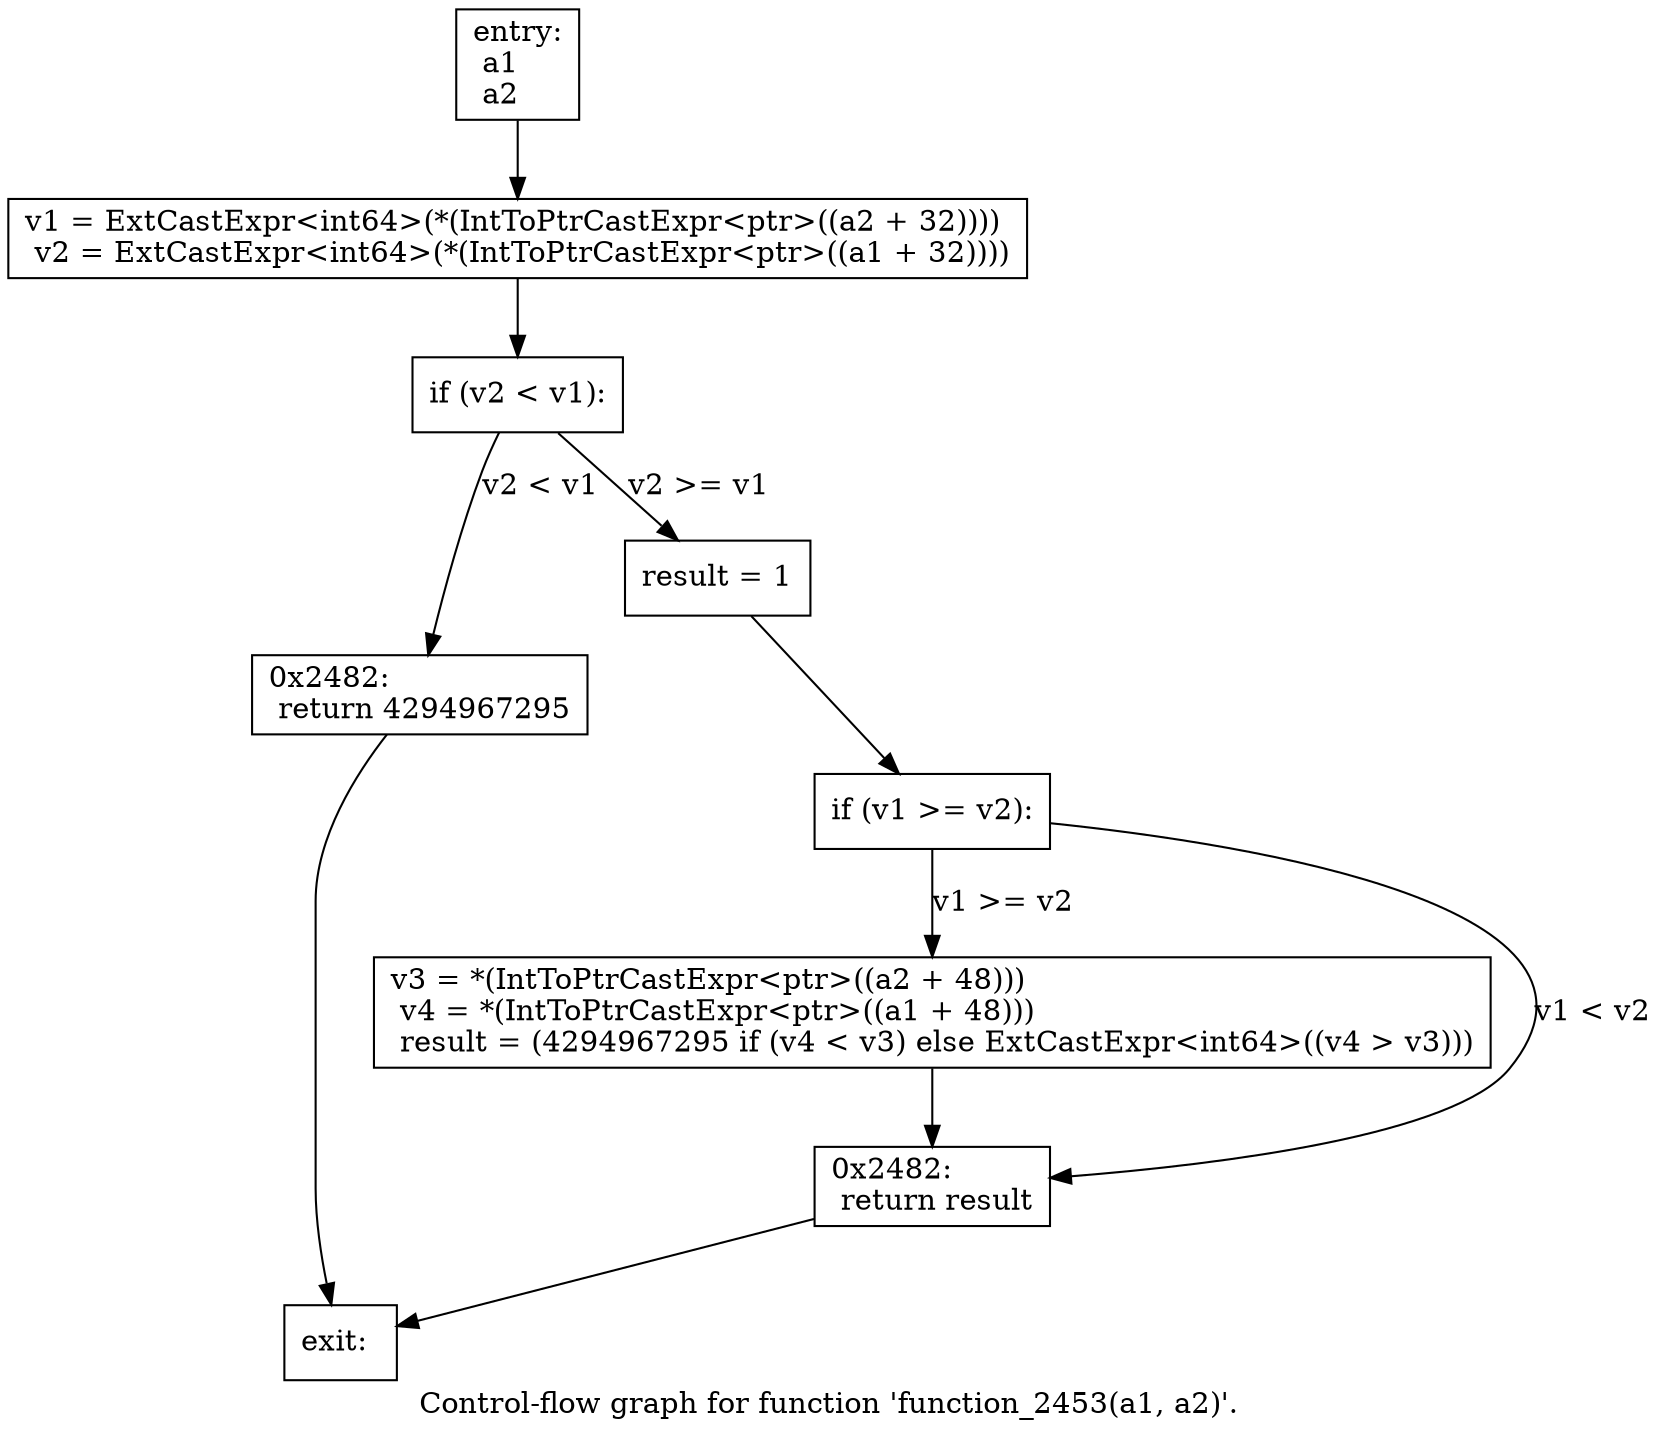 digraph "Control-flow graph for function 'function_2453(a1, a2)'." {
  label="Control-flow graph for function 'function_2453(a1, a2)'.";
  node [shape=record];

  Node07C7FB68 [label="{entry:\l  a1\l  a2\l}"];
  Node07C7FB68 -> Node07C800C0;
  Node07C800C0 [label="{  v1 = ExtCastExpr\<int64\>(*(IntToPtrCastExpr\<ptr\>((a2 + 32))))\l  v2 = ExtCastExpr\<int64\>(*(IntToPtrCastExpr\<ptr\>((a1 + 32))))\l}"];
  Node07C800C0 -> Node07C7FFE8;
  Node07C7FFE8 [label="{  if (v2 \< v1):\l}"];
  Node07C7FFE8 -> Node07C80420 [label="v2 \< v1"];
  Node07C7FFE8 -> Node07C80030 [label="v2 \>= v1"];
  Node07C80420 [label="{0x2482:\l  return 4294967295\l}"];
  Node07C80420 -> Node07C7FFA0;
  Node07C80030 [label="{  result = 1\l}"];
  Node07C80030 -> Node07C80108;
  Node07C7FFA0 [label="{exit:\l}"];
  Node07C80108 [label="{  if (v1 \>= v2):\l}"];
  Node07C80108 -> Node07C7FF58 [label="v1 \>= v2"];
  Node07C80108 -> Node07C80150 [label="v1 \< v2"];
  Node07C7FF58 [label="{  v3 = *(IntToPtrCastExpr\<ptr\>((a2 + 48)))\l  v4 = *(IntToPtrCastExpr\<ptr\>((a1 + 48)))\l  result = (4294967295 if (v4 \< v3) else ExtCastExpr\<int64\>((v4 \> v3)))\l}"];
  Node07C7FF58 -> Node07C80150;
  Node07C80150 [label="{0x2482:\l  return result\l}"];
  Node07C80150 -> Node07C7FFA0;

}
